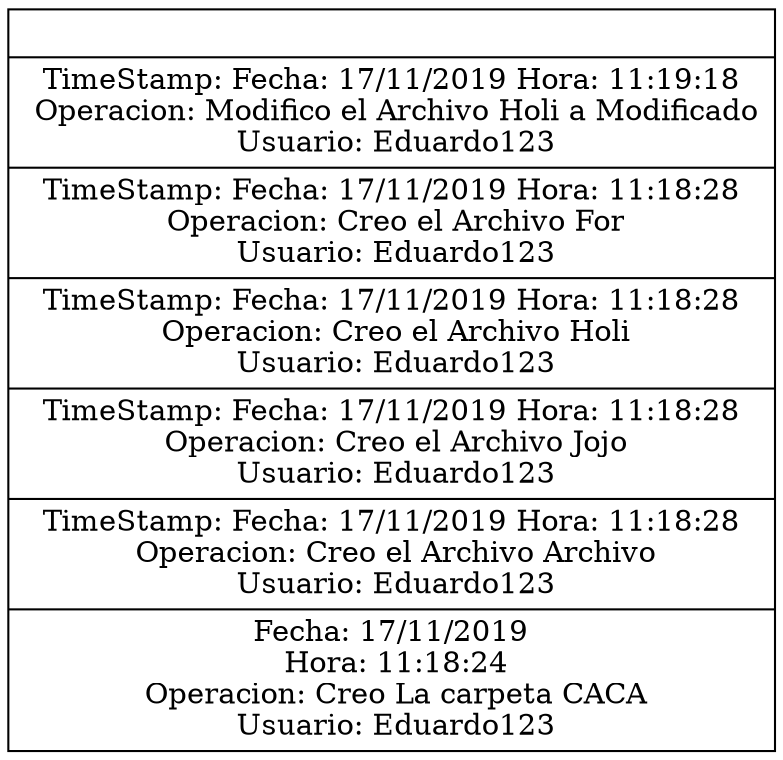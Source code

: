 digraph G{ rankdir=LR;
node [shape= record, width=.1,height=.1];

nodeTable [label = " 
|TimeStamp: Fecha: 17/11/2019 Hora: 11:19:18&#92;n Operacion:  Modifico el Archivo Holi a Modificado&#92;n  Usuario: Eduardo123
|TimeStamp: Fecha: 17/11/2019 Hora: 11:18:28&#92;n Operacion:  Creo el Archivo For&#92;n  Usuario: Eduardo123
|TimeStamp: Fecha: 17/11/2019 Hora: 11:18:28&#92;n Operacion:  Creo el Archivo Holi&#92;n  Usuario: Eduardo123
|TimeStamp: Fecha: 17/11/2019 Hora: 11:18:28&#92;n Operacion:  Creo el Archivo Jojo&#92;n  Usuario: Eduardo123
|TimeStamp: Fecha: 17/11/2019 Hora: 11:18:28&#92;n Operacion:  Creo el Archivo Archivo&#92;n  Usuario: Eduardo123
|Fecha: 17/11/2019&#92;n Hora: 11:18:24&#92;n Operacion:  Creo La carpeta CACA&#92;n  Usuario: Eduardo123
"];
}
